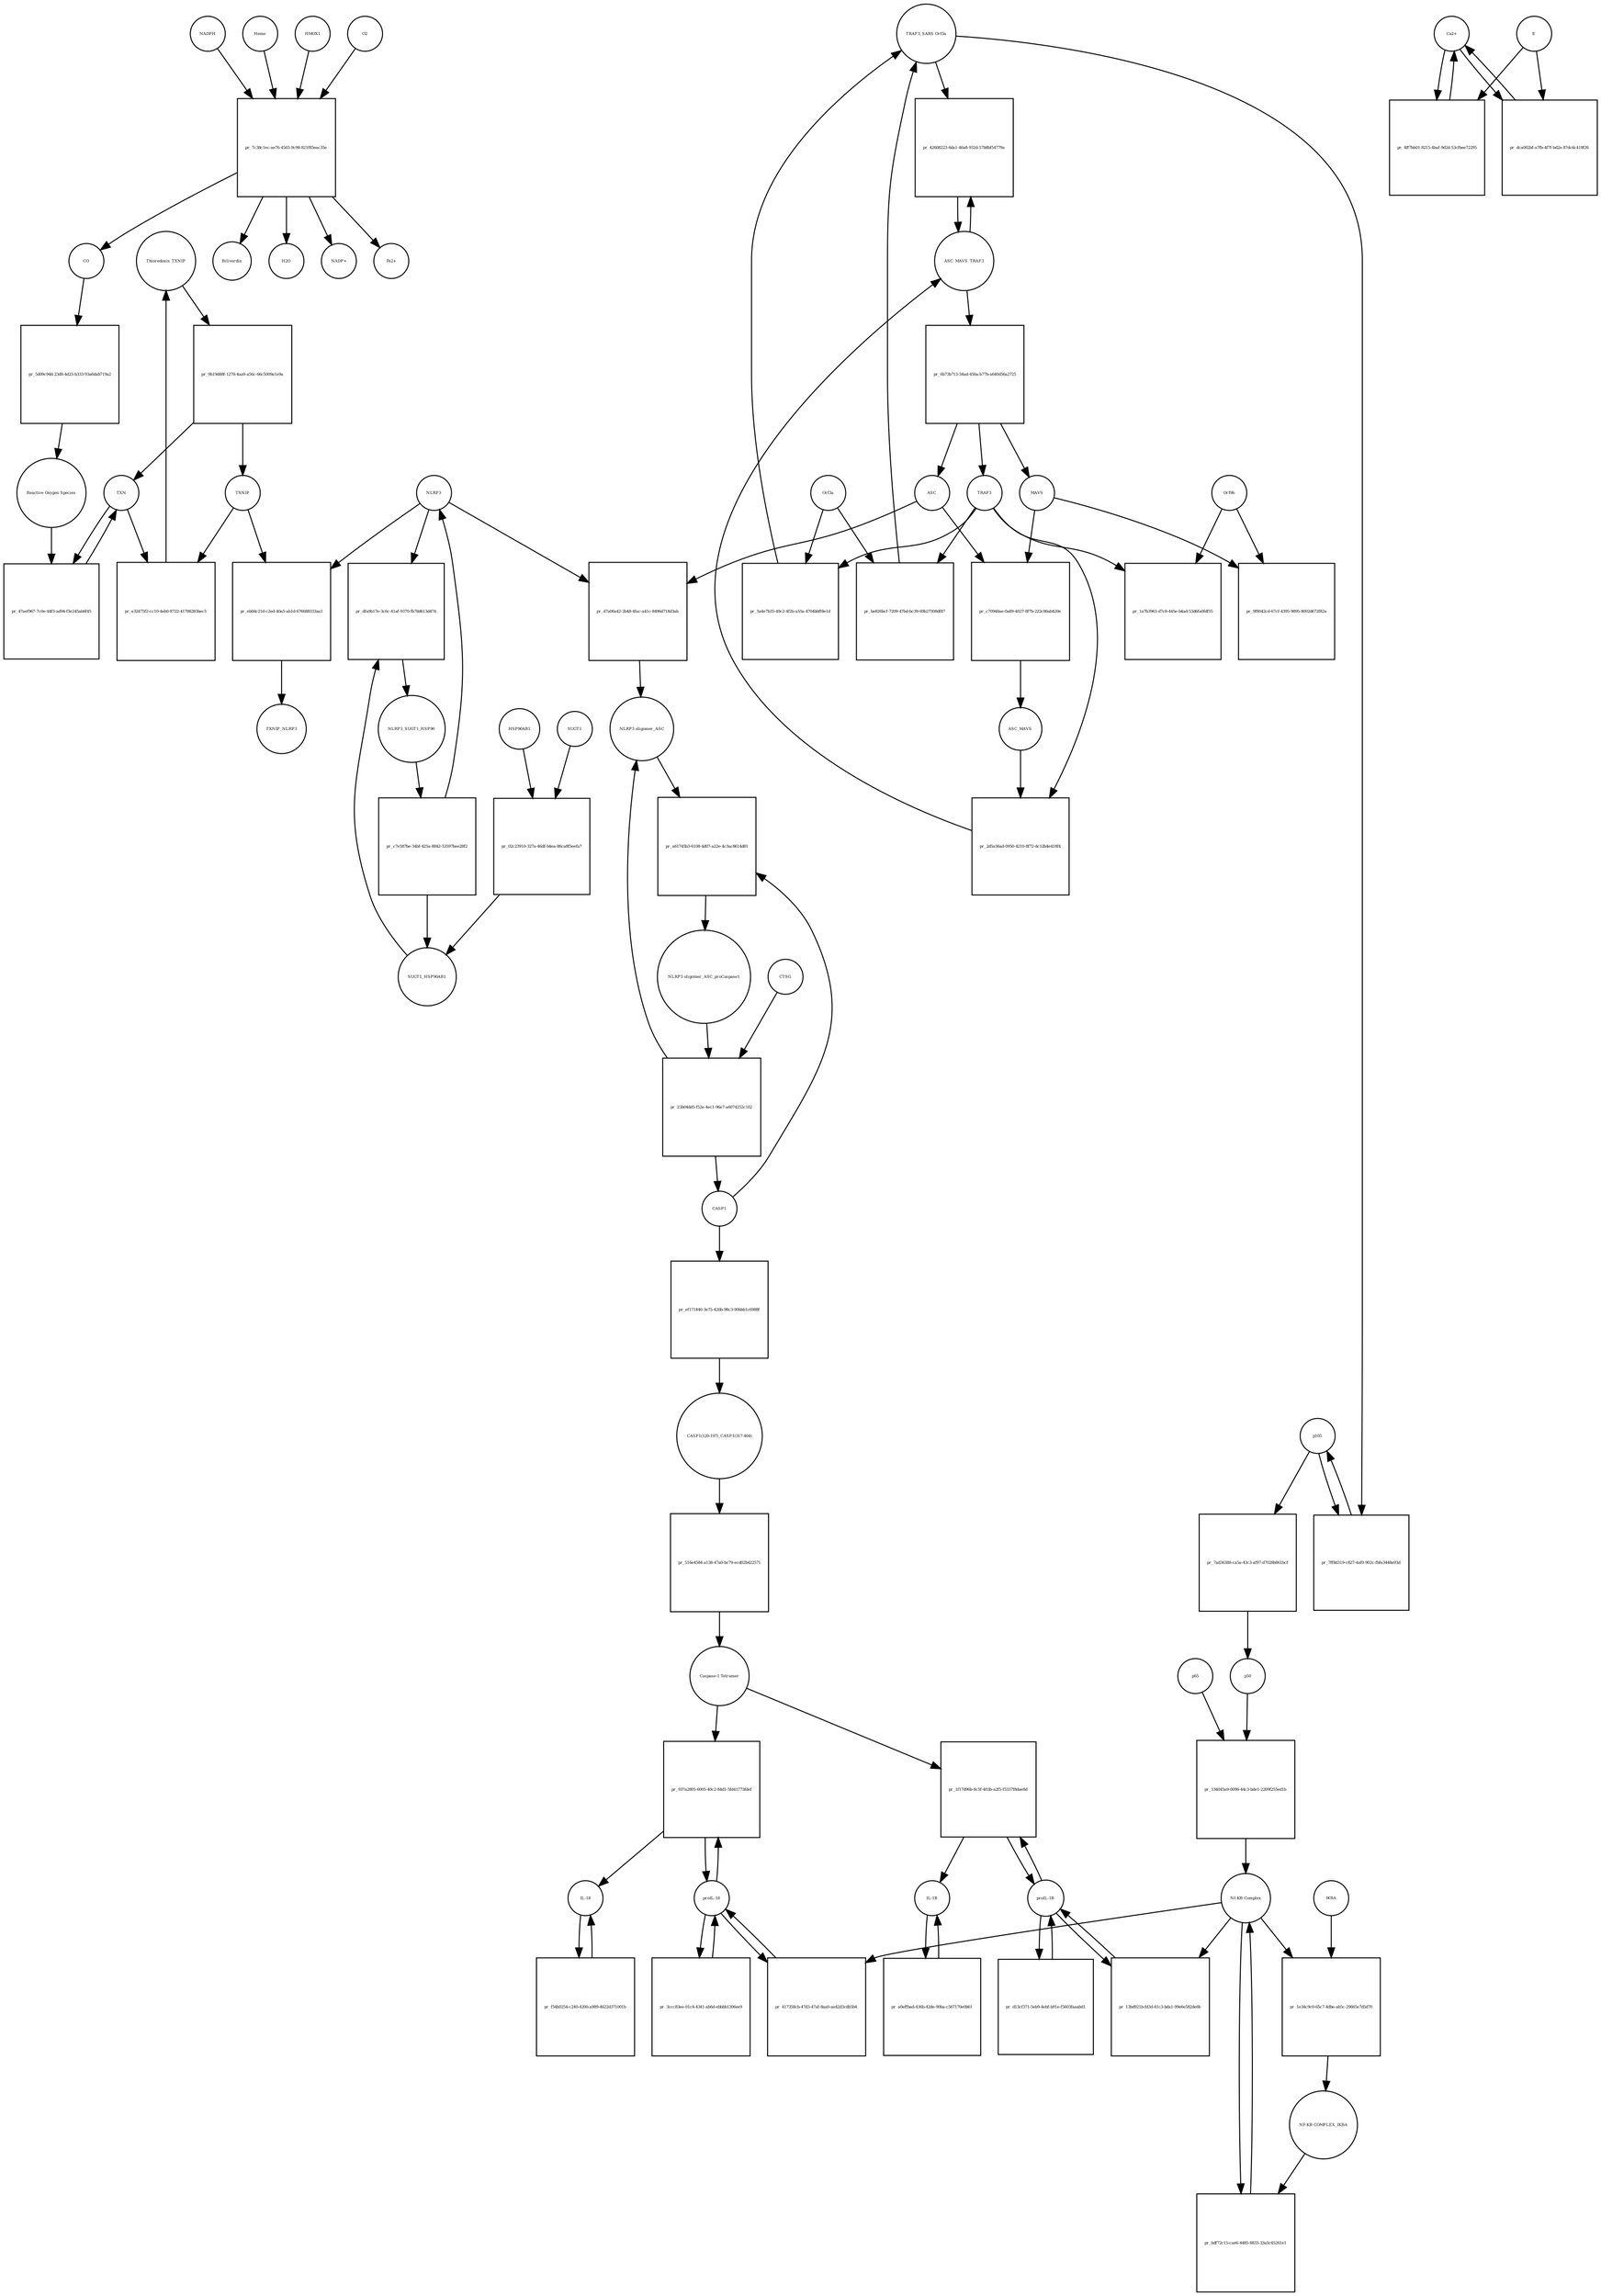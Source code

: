 strict digraph  {
Thioredoxin_TXNIP [annotation="urn_miriam_uniprot_P10599|urn_miriam_uniprot_Q9H3M7", bipartite=0, cls=complex, fontsize=4, label=Thioredoxin_TXNIP, shape=circle];
"pr_9b19d88f-1278-4aa9-a56c-66c5009a1e9a" [annotation="", bipartite=1, cls=process, fontsize=4, label="pr_9b19d88f-1278-4aa9-a56c-66c5009a1e9a", shape=square];
TXNIP [annotation=urn_miriam_uniprot_Q9H3M7, bipartite=0, cls=macromolecule, fontsize=4, label=TXNIP, shape=circle];
TXN [annotation=urn_miriam_uniprot_P10599, bipartite=0, cls=macromolecule, fontsize=4, label=TXN, shape=circle];
"pr_47aef967-7c0e-44f3-ad94-f3e245ab6f45" [annotation="", bipartite=1, cls=process, fontsize=4, label="pr_47aef967-7c0e-44f3-ad94-f3e245ab6f45", shape=square];
"Reactive Oxygen Species" [annotation="urn_miriam_obo.chebi_CHEBI%3A26523", bipartite=0, cls="simple chemical", fontsize=4, label="Reactive Oxygen Species", shape=circle];
"pr_e32475f2-cc10-4eb0-8722-41788283bec5" [annotation="", bipartite=1, cls=process, fontsize=4, label="pr_e32475f2-cc10-4eb0-8722-41788283bec5", shape=square];
HSP90AB1 [annotation=urn_miriam_uniprot_P08238, bipartite=0, cls=macromolecule, fontsize=4, label=HSP90AB1, shape=circle];
"pr_02c23910-327a-46df-b4ea-86ca8f5eefa7" [annotation="", bipartite=1, cls=process, fontsize=4, label="pr_02c23910-327a-46df-b4ea-86ca8f5eefa7", shape=square];
SUGT1 [annotation=urn_miriam_uniprot_Q9Y2Z0, bipartite=0, cls=macromolecule, fontsize=4, label=SUGT1, shape=circle];
SUGT1_HSP90AB1 [annotation="urn_miriam_uniprot_P08238|urn_miriam_uniprot_Q9Y2Z0", bipartite=0, cls=complex, fontsize=4, label=SUGT1_HSP90AB1, shape=circle];
NLRP3 [annotation=urn_miriam_uniprot_Q96P20, bipartite=0, cls=macromolecule, fontsize=4, label=NLRP3, shape=circle];
"pr_eb0dc21d-c2ed-40a5-ab1d-676688333aa1" [annotation="", bipartite=1, cls=process, fontsize=4, label="pr_eb0dc21d-c2ed-40a5-ab1d-676688333aa1", shape=square];
TXNIP_NLRP3 [annotation="urn_miriam_uniprot_Q9H3M7|urn_miriam_uniprot_Q96P20", bipartite=0, cls=complex, fontsize=4, label=TXNIP_NLRP3, shape=circle];
"NLRP3 oligomer_ASC_proCaspase1" [annotation="urn_miriam_uniprot_P29466|urn_miriam_uniprot_Q9ULZ3|urn_miriam_uniprot_Q96P20", bipartite=0, cls=complex, fontsize=4, label="NLRP3 oligomer_ASC_proCaspase1", shape=circle];
"pr_23b04dd5-f52e-4ec1-96e7-a6074252c102" [annotation="", bipartite=1, cls=process, fontsize=4, label="pr_23b04dd5-f52e-4ec1-96e7-a6074252c102", shape=square];
CASP1 [annotation=urn_miriam_uniprot_P29466, bipartite=0, cls=macromolecule, fontsize=4, label=CASP1, shape=circle];
CTSG [annotation=urn_miriam_uniprot_P08311, bipartite=0, cls=macromolecule, fontsize=4, label=CTSG, shape=circle];
"NLRP3 oligomer_ASC" [annotation="urn_miriam_uniprot_Q9ULZ3|urn_miriam_uniprot_Q96P20", bipartite=0, cls=complex, fontsize=4, label="NLRP3 oligomer_ASC", shape=circle];
"pr_ef171440-3e75-426b-98c3-90bbb1c6988f" [annotation="", bipartite=1, cls=process, fontsize=4, label="pr_ef171440-3e75-426b-98c3-90bbb1c6988f", shape=square];
"CASP1(120-197)_CASP1(317-404)" [annotation=urn_miriam_uniprot_P29466, bipartite=0, cls=complex, fontsize=4, label="CASP1(120-197)_CASP1(317-404)", shape=circle];
"pr_516e4584-a138-47a0-bc79-ecd02b422571" [annotation="", bipartite=1, cls=process, fontsize=4, label="pr_516e4584-a138-47a0-bc79-ecd02b422571", shape=square];
"Caspase-1 Tetramer" [annotation=urn_miriam_uniprot_P29466, bipartite=0, cls="complex multimer", fontsize=4, label="Caspase-1 Tetramer", shape=circle];
"proIL-1B" [annotation=urn_miriam_uniprot_P01584, bipartite=0, cls=macromolecule, fontsize=4, label="proIL-1B", shape=circle];
"pr_1f17d96b-8c5f-403b-a2f5-f5337f8dae8d" [annotation="", bipartite=1, cls=process, fontsize=4, label="pr_1f17d96b-8c5f-403b-a2f5-f5337f8dae8d", shape=square];
"IL-1B" [annotation=urn_miriam_uniprot_P01584, bipartite=0, cls=macromolecule, fontsize=4, label="IL-1B", shape=circle];
"pr_a0effbad-436b-42de-90ba-c567170e0b61" [annotation="", bipartite=1, cls="omitted process", fontsize=4, label="pr_a0effbad-436b-42de-90ba-c567170e0b61", shape=square];
"proIL-18" [annotation=urn_miriam_uniprot_Q14116, bipartite=0, cls=macromolecule, fontsize=4, label="proIL-18", shape=circle];
"pr_937a2805-6005-40c2-84d1-5fd41773fdef" [annotation="", bipartite=1, cls=process, fontsize=4, label="pr_937a2805-6005-40c2-84d1-5fd41773fdef", shape=square];
"IL-18" [annotation=urn_miriam_uniprot_Q14116, bipartite=0, cls=macromolecule, fontsize=4, label="IL-18", shape=circle];
"pr_f54b0254-c240-4200-a989-4622d371001b" [annotation="", bipartite=1, cls="omitted process", fontsize=4, label="pr_f54b0254-c240-4200-a989-4622d371001b", shape=square];
"pr_a61745b3-6108-4d07-a22e-4c3ac8614d81" [annotation="", bipartite=1, cls=process, fontsize=4, label="pr_a61745b3-6108-4d07-a22e-4c3ac8614d81", shape=square];
"pr_13bd921b-fd3d-41c3-bda1-99e6e582de6b" [annotation="", bipartite=1, cls=process, fontsize=4, label="pr_13bd921b-fd3d-41c3-bda1-99e6e582de6b", shape=square];
"Nf-KB Complex" [annotation="urn_miriam_uniprot_P19838|urn_miriam_uniprot_Q00653", bipartite=0, cls=complex, fontsize=4, label="Nf-KB Complex", shape=circle];
"pr_417358cb-47d3-47af-8aa0-ae42d3cdb5b4" [annotation="", bipartite=1, cls=process, fontsize=4, label="pr_417358cb-47d3-47af-8aa0-ae42d3cdb5b4", shape=square];
p50 [annotation=urn_miriam_uniprot_P19838, bipartite=0, cls=macromolecule, fontsize=4, label=p50, shape=circle];
"pr_134045a9-0096-44c3-bde1-2209f255ed1b" [annotation="", bipartite=1, cls=process, fontsize=4, label="pr_134045a9-0096-44c3-bde1-2209f255ed1b", shape=square];
p65 [annotation=urn_miriam_uniprot_Q00653, bipartite=0, cls=macromolecule, fontsize=4, label=p65, shape=circle];
Orf3a [annotation="urn_miriam_uniprot_P59632|urn_miriam_taxonomy_694009", bipartite=0, cls=macromolecule, fontsize=4, label=Orf3a, shape=circle];
"pr_be826bcf-7209-47bd-bc39-69b27308df87" [annotation="", bipartite=1, cls=process, fontsize=4, label="pr_be826bcf-7209-47bd-bc39-69b27308df87", shape=square];
TRAF3 [annotation=urn_miriam_uniprot_Q13114, bipartite=0, cls=macromolecule, fontsize=4, label=TRAF3, shape=circle];
"TRAF3_SARS Orf3a" [annotation="urn_miriam_uniprot_P59632|urn_miriam_uniprot_Q13114|urn_miriam_taxonomy_694009", bipartite=0, cls=complex, fontsize=4, label="TRAF3_SARS Orf3a", shape=circle];
p105 [annotation=urn_miriam_uniprot_P19838, bipartite=0, cls=macromolecule, fontsize=4, label=p105, shape=circle];
"pr_7ad36388-ca5a-43c3-af97-d7028b861bcf" [annotation="", bipartite=1, cls="omitted process", fontsize=4, label="pr_7ad36388-ca5a-43c3-af97-d7028b861bcf", shape=square];
ASC [annotation=urn_miriam_uniprot_Q9ULZ3, bipartite=0, cls=macromolecule, fontsize=4, label=ASC, shape=circle];
"pr_d7a06a42-2b48-4fac-a41c-8496d718d3ab" [annotation="", bipartite=1, cls=process, fontsize=4, label="pr_d7a06a42-2b48-4fac-a41c-8496d718d3ab", shape=square];
IKBA [annotation="", bipartite=0, cls=macromolecule, fontsize=4, label=IKBA, shape=circle];
"pr_1e34c9c0-65c7-4dbe-ab5c-29665e7d5d70" [annotation="", bipartite=1, cls=process, fontsize=4, label="pr_1e34c9c0-65c7-4dbe-ab5c-29665e7d5d70", shape=square];
"NF-KB COMPLEX_IKBA" [annotation=urn_miriam_uniprot_P19838, bipartite=0, cls=complex, fontsize=4, label="NF-KB COMPLEX_IKBA", shape=circle];
"pr_bdf72c15-cae6-4485-8833-33a5c45261e1" [annotation="", bipartite=1, cls=process, fontsize=4, label="pr_bdf72c15-cae6-4485-8833-33a5c45261e1", shape=square];
NLRP3_SUGT1_HSP90 [annotation="urn_miriam_uniprot_P08238|urn_miriam_uniprot_Q96P20|urn_miriam_uniprot_Q9Y2Z0", bipartite=0, cls=complex, fontsize=4, label=NLRP3_SUGT1_HSP90, shape=circle];
"pr_c7e587be-34bf-425a-8842-53597bee28f2" [annotation="", bipartite=1, cls="omitted process", fontsize=4, label="pr_c7e587be-34bf-425a-8842-53597bee28f2", shape=square];
"pr_c70948ae-0a89-4027-8f7b-222c86ab420e" [annotation="", bipartite=1, cls=process, fontsize=4, label="pr_c70948ae-0a89-4027-8f7b-222c86ab420e", shape=square];
ASC_MAVS [annotation=urn_miriam_uniprot_Q9ULZ3, bipartite=0, cls=complex, fontsize=4, label=ASC_MAVS, shape=circle];
MAVS [annotation=urn_miriam_uniprot_Q7Z434, bipartite=0, cls=macromolecule, fontsize=4, label=MAVS, shape=circle];
"pr_2d5a56ad-0950-4210-8f72-dc12b4e418f4" [annotation="", bipartite=1, cls=process, fontsize=4, label="pr_2d5a56ad-0950-4210-8f72-dc12b4e418f4", shape=square];
ASC_MAVS_TRAF3 [annotation="urn_miriam_pubmed_25847972|urn_miriam_uniprot_Q9ULZ3|urn_miriam_uniprot_Q13114", bipartite=0, cls=complex, fontsize=4, label=ASC_MAVS_TRAF3, shape=circle];
"pr_6b73b713-34ad-456a-b77b-a640d56a2725" [annotation="", bipartite=1, cls=process, fontsize=4, label="pr_6b73b713-34ad-456a-b77b-a640d56a2725", shape=square];
"pr_42608223-6da1-46a8-932d-57b8bf54779a" [annotation="", bipartite=1, cls="omitted process", fontsize=4, label="pr_42608223-6da1-46a8-932d-57b8bf54779a", shape=square];
"pr_dfa9b17e-3c6c-41af-9370-fb78d613d474" [annotation="", bipartite=1, cls=process, fontsize=4, label="pr_dfa9b17e-3c6c-41af-9370-fb78d613d474", shape=square];
"pr_d13cf371-5eb9-4ebf-b91e-f5603faaabd1" [annotation="", bipartite=1, cls=process, fontsize=4, label="pr_d13cf371-5eb9-4ebf-b91e-f5603faaabd1", shape=square];
"pr_3ccc83ee-01c4-4341-ab6d-ebbbb1306ee9" [annotation="", bipartite=1, cls=process, fontsize=4, label="pr_3ccc83ee-01c4-4341-ab6d-ebbbb1306ee9", shape=square];
"Ca2+" [annotation="urn_miriam_obo.chebi_CHEBI%3A29108", bipartite=0, cls="simple chemical", fontsize=4, label="Ca2+", shape=circle];
"pr_4ff7bb01-8215-4baf-9d2d-53cfbee72295" [annotation="", bipartite=1, cls=process, fontsize=4, label="pr_4ff7bb01-8215-4baf-9d2d-53cfbee72295", shape=square];
E [annotation="urn_miriam_uniprot_P59637|urn_miriam_taxonomy_694009", bipartite=0, cls=macromolecule, fontsize=4, label=E, shape=circle];
"pr_dca002bf-a7fb-4f7f-bd2a-87dc6c418f26" [annotation="", bipartite=1, cls=process, fontsize=4, label="pr_dca002bf-a7fb-4f7f-bd2a-87dc6c418f26", shape=square];
"pr_5a4e7b35-49c2-4f2b-a55a-4704bbff8e1d" [annotation="", bipartite=1, cls=process, fontsize=4, label="pr_5a4e7b35-49c2-4f2b-a55a-4704bbff8e1d", shape=square];
"pr_7ff8d319-c827-4af0-902c-fbfe3448e93d" [annotation="", bipartite=1, cls="omitted process", fontsize=4, label="pr_7ff8d319-c827-4af0-902c-fbfe3448e93d", shape=square];
Heme [annotation="urn_miriam_obo.chebi_CHEBI%3A30413", bipartite=0, cls="simple chemical", fontsize=4, label=Heme, shape=circle];
"pr_7c38c1ec-ae76-4565-9c98-821f85eac35e" [annotation="", bipartite=1, cls=process, fontsize=4, label="pr_7c38c1ec-ae76-4565-9c98-821f85eac35e", shape=square];
Biliverdin [annotation="urn_miriam_obo.chebi_CHEBI%3A17033", bipartite=0, cls="simple chemical", fontsize=4, label=Biliverdin, shape=circle];
HMOX1 [annotation=urn_miriam_uniprot_P09601, bipartite=0, cls=macromolecule, fontsize=4, label=HMOX1, shape=circle];
O2 [annotation="urn_miriam_obo.chebi_CHEBI%3A15379", bipartite=0, cls="simple chemical", fontsize=4, label=O2, shape=circle];
NADPH [annotation="urn_miriam_obo.chebi_CHEBI%3A16474", bipartite=0, cls="simple chemical", fontsize=4, label=NADPH, shape=circle];
H2O [annotation="urn_miriam_obo.chebi_CHEBI%3A15377", bipartite=0, cls="simple chemical", fontsize=4, label=H2O, shape=circle];
"NADP+" [annotation="urn_miriam_obo.chebi_CHEBI%3A18009", bipartite=0, cls="simple chemical", fontsize=4, label="NADP+", shape=circle];
CO [annotation="urn_miriam_obo.chebi_CHEBI%3A17245", bipartite=0, cls="simple chemical", fontsize=4, label=CO, shape=circle];
"Fe2+" [annotation="urn_miriam_obo.chebi_CHEBI%3A29033", bipartite=0, cls="simple chemical", fontsize=4, label="Fe2+", shape=circle];
"pr_5d09c94d-23d8-4d23-b333-93a6dab719a2" [annotation="", bipartite=1, cls=process, fontsize=4, label="pr_5d09c94d-23d8-4d23-b333-93a6dab719a2", shape=square];
"pr_9f8042cd-67cf-4395-9895-8092d672f82a" [annotation="", bipartite=1, cls=process, fontsize=4, label="pr_9f8042cd-67cf-4395-9895-8092d672f82a", shape=square];
Orf9b [annotation="urn_miriam_taxonomy_694009|urn_miriam_uniprot_P59636", bipartite=0, cls=macromolecule, fontsize=4, label=Orf9b, shape=circle];
"pr_1a7b3963-d7c8-445e-b4ad-53d6fa0fdf55" [annotation="", bipartite=1, cls=process, fontsize=4, label="pr_1a7b3963-d7c8-445e-b4ad-53d6fa0fdf55", shape=square];
Thioredoxin_TXNIP -> "pr_9b19d88f-1278-4aa9-a56c-66c5009a1e9a"  [annotation="", interaction_type=consumption];
"pr_9b19d88f-1278-4aa9-a56c-66c5009a1e9a" -> TXNIP  [annotation="", interaction_type=production];
"pr_9b19d88f-1278-4aa9-a56c-66c5009a1e9a" -> TXN  [annotation="", interaction_type=production];
TXNIP -> "pr_e32475f2-cc10-4eb0-8722-41788283bec5"  [annotation="", interaction_type=consumption];
TXNIP -> "pr_eb0dc21d-c2ed-40a5-ab1d-676688333aa1"  [annotation="", interaction_type=consumption];
TXN -> "pr_47aef967-7c0e-44f3-ad94-f3e245ab6f45"  [annotation="", interaction_type=consumption];
TXN -> "pr_e32475f2-cc10-4eb0-8722-41788283bec5"  [annotation="", interaction_type=consumption];
"pr_47aef967-7c0e-44f3-ad94-f3e245ab6f45" -> TXN  [annotation="", interaction_type=production];
"Reactive Oxygen Species" -> "pr_47aef967-7c0e-44f3-ad94-f3e245ab6f45"  [annotation="", interaction_type="necessary stimulation"];
"pr_e32475f2-cc10-4eb0-8722-41788283bec5" -> Thioredoxin_TXNIP  [annotation="", interaction_type=production];
HSP90AB1 -> "pr_02c23910-327a-46df-b4ea-86ca8f5eefa7"  [annotation="", interaction_type=consumption];
"pr_02c23910-327a-46df-b4ea-86ca8f5eefa7" -> SUGT1_HSP90AB1  [annotation="", interaction_type=production];
SUGT1 -> "pr_02c23910-327a-46df-b4ea-86ca8f5eefa7"  [annotation="", interaction_type=consumption];
SUGT1_HSP90AB1 -> "pr_dfa9b17e-3c6c-41af-9370-fb78d613d474"  [annotation="", interaction_type=consumption];
NLRP3 -> "pr_eb0dc21d-c2ed-40a5-ab1d-676688333aa1"  [annotation="", interaction_type=consumption];
NLRP3 -> "pr_d7a06a42-2b48-4fac-a41c-8496d718d3ab"  [annotation="", interaction_type=consumption];
NLRP3 -> "pr_dfa9b17e-3c6c-41af-9370-fb78d613d474"  [annotation="", interaction_type=consumption];
"pr_eb0dc21d-c2ed-40a5-ab1d-676688333aa1" -> TXNIP_NLRP3  [annotation="", interaction_type=production];
"NLRP3 oligomer_ASC_proCaspase1" -> "pr_23b04dd5-f52e-4ec1-96e7-a6074252c102"  [annotation="", interaction_type=consumption];
"pr_23b04dd5-f52e-4ec1-96e7-a6074252c102" -> CASP1  [annotation="", interaction_type=production];
"pr_23b04dd5-f52e-4ec1-96e7-a6074252c102" -> "NLRP3 oligomer_ASC"  [annotation="", interaction_type=production];
CASP1 -> "pr_ef171440-3e75-426b-98c3-90bbb1c6988f"  [annotation="", interaction_type=consumption];
CASP1 -> "pr_a61745b3-6108-4d07-a22e-4c3ac8614d81"  [annotation="", interaction_type=consumption];
CTSG -> "pr_23b04dd5-f52e-4ec1-96e7-a6074252c102"  [annotation="", interaction_type=catalysis];
"NLRP3 oligomer_ASC" -> "pr_a61745b3-6108-4d07-a22e-4c3ac8614d81"  [annotation="", interaction_type=consumption];
"pr_ef171440-3e75-426b-98c3-90bbb1c6988f" -> "CASP1(120-197)_CASP1(317-404)"  [annotation="", interaction_type=production];
"CASP1(120-197)_CASP1(317-404)" -> "pr_516e4584-a138-47a0-bc79-ecd02b422571"  [annotation="", interaction_type=consumption];
"pr_516e4584-a138-47a0-bc79-ecd02b422571" -> "Caspase-1 Tetramer"  [annotation="", interaction_type=production];
"Caspase-1 Tetramer" -> "pr_1f17d96b-8c5f-403b-a2f5-f5337f8dae8d"  [annotation="", interaction_type=catalysis];
"Caspase-1 Tetramer" -> "pr_937a2805-6005-40c2-84d1-5fd41773fdef"  [annotation="", interaction_type=catalysis];
"proIL-1B" -> "pr_1f17d96b-8c5f-403b-a2f5-f5337f8dae8d"  [annotation="", interaction_type=consumption];
"proIL-1B" -> "pr_13bd921b-fd3d-41c3-bda1-99e6e582de6b"  [annotation="", interaction_type=consumption];
"proIL-1B" -> "pr_d13cf371-5eb9-4ebf-b91e-f5603faaabd1"  [annotation="", interaction_type=consumption];
"pr_1f17d96b-8c5f-403b-a2f5-f5337f8dae8d" -> "IL-1B"  [annotation="", interaction_type=production];
"pr_1f17d96b-8c5f-403b-a2f5-f5337f8dae8d" -> "proIL-1B"  [annotation="", interaction_type=production];
"IL-1B" -> "pr_a0effbad-436b-42de-90ba-c567170e0b61"  [annotation="", interaction_type=consumption];
"pr_a0effbad-436b-42de-90ba-c567170e0b61" -> "IL-1B"  [annotation="", interaction_type=production];
"proIL-18" -> "pr_937a2805-6005-40c2-84d1-5fd41773fdef"  [annotation="", interaction_type=consumption];
"proIL-18" -> "pr_417358cb-47d3-47af-8aa0-ae42d3cdb5b4"  [annotation="", interaction_type=consumption];
"proIL-18" -> "pr_3ccc83ee-01c4-4341-ab6d-ebbbb1306ee9"  [annotation="", interaction_type=consumption];
"pr_937a2805-6005-40c2-84d1-5fd41773fdef" -> "IL-18"  [annotation="", interaction_type=production];
"pr_937a2805-6005-40c2-84d1-5fd41773fdef" -> "proIL-18"  [annotation="", interaction_type=production];
"IL-18" -> "pr_f54b0254-c240-4200-a989-4622d371001b"  [annotation="", interaction_type=consumption];
"pr_f54b0254-c240-4200-a989-4622d371001b" -> "IL-18"  [annotation="", interaction_type=production];
"pr_a61745b3-6108-4d07-a22e-4c3ac8614d81" -> "NLRP3 oligomer_ASC_proCaspase1"  [annotation="", interaction_type=production];
"pr_13bd921b-fd3d-41c3-bda1-99e6e582de6b" -> "proIL-1B"  [annotation="", interaction_type=production];
"Nf-KB Complex" -> "pr_13bd921b-fd3d-41c3-bda1-99e6e582de6b"  [annotation=urn_miriam_pubmed_31034780, interaction_type=catalysis];
"Nf-KB Complex" -> "pr_417358cb-47d3-47af-8aa0-ae42d3cdb5b4"  [annotation=urn_miriam_pubmed_31034780, interaction_type=catalysis];
"Nf-KB Complex" -> "pr_1e34c9c0-65c7-4dbe-ab5c-29665e7d5d70"  [annotation="", interaction_type=consumption];
"Nf-KB Complex" -> "pr_bdf72c15-cae6-4485-8833-33a5c45261e1"  [annotation="", interaction_type=consumption];
"pr_417358cb-47d3-47af-8aa0-ae42d3cdb5b4" -> "proIL-18"  [annotation="", interaction_type=production];
p50 -> "pr_134045a9-0096-44c3-bde1-2209f255ed1b"  [annotation="", interaction_type=consumption];
"pr_134045a9-0096-44c3-bde1-2209f255ed1b" -> "Nf-KB Complex"  [annotation="", interaction_type=production];
p65 -> "pr_134045a9-0096-44c3-bde1-2209f255ed1b"  [annotation="", interaction_type=consumption];
Orf3a -> "pr_be826bcf-7209-47bd-bc39-69b27308df87"  [annotation="", interaction_type=consumption];
Orf3a -> "pr_5a4e7b35-49c2-4f2b-a55a-4704bbff8e1d"  [annotation="", interaction_type=consumption];
"pr_be826bcf-7209-47bd-bc39-69b27308df87" -> "TRAF3_SARS Orf3a"  [annotation="", interaction_type=production];
TRAF3 -> "pr_be826bcf-7209-47bd-bc39-69b27308df87"  [annotation="", interaction_type=consumption];
TRAF3 -> "pr_2d5a56ad-0950-4210-8f72-dc12b4e418f4"  [annotation="", interaction_type=consumption];
TRAF3 -> "pr_5a4e7b35-49c2-4f2b-a55a-4704bbff8e1d"  [annotation="", interaction_type=consumption];
TRAF3 -> "pr_1a7b3963-d7c8-445e-b4ad-53d6fa0fdf55"  [annotation="", interaction_type=consumption];
"TRAF3_SARS Orf3a" -> "pr_42608223-6da1-46a8-932d-57b8bf54779a"  [annotation="urn_miriam_pubmed_25847972|urn_miriam_pubmed_31034780|urn_miriam_taxonomy_9606", interaction_type=catalysis];
"TRAF3_SARS Orf3a" -> "pr_7ff8d319-c827-4af0-902c-fbfe3448e93d"  [annotation="urn_miriam_pubmed_31034780|urn_miriam_taxonomy_9606", interaction_type=catalysis];
p105 -> "pr_7ad36388-ca5a-43c3-af97-d7028b861bcf"  [annotation="", interaction_type=consumption];
p105 -> "pr_7ff8d319-c827-4af0-902c-fbfe3448e93d"  [annotation="", interaction_type=consumption];
"pr_7ad36388-ca5a-43c3-af97-d7028b861bcf" -> p50  [annotation="", interaction_type=production];
ASC -> "pr_d7a06a42-2b48-4fac-a41c-8496d718d3ab"  [annotation="", interaction_type=consumption];
ASC -> "pr_c70948ae-0a89-4027-8f7b-222c86ab420e"  [annotation="", interaction_type=consumption];
"pr_d7a06a42-2b48-4fac-a41c-8496d718d3ab" -> "NLRP3 oligomer_ASC"  [annotation="", interaction_type=production];
IKBA -> "pr_1e34c9c0-65c7-4dbe-ab5c-29665e7d5d70"  [annotation="", interaction_type=consumption];
"pr_1e34c9c0-65c7-4dbe-ab5c-29665e7d5d70" -> "NF-KB COMPLEX_IKBA"  [annotation="", interaction_type=production];
"NF-KB COMPLEX_IKBA" -> "pr_bdf72c15-cae6-4485-8833-33a5c45261e1"  [annotation="", interaction_type=inhibition];
"pr_bdf72c15-cae6-4485-8833-33a5c45261e1" -> "Nf-KB Complex"  [annotation="", interaction_type=production];
NLRP3_SUGT1_HSP90 -> "pr_c7e587be-34bf-425a-8842-53597bee28f2"  [annotation="", interaction_type=consumption];
"pr_c7e587be-34bf-425a-8842-53597bee28f2" -> NLRP3  [annotation="", interaction_type=production];
"pr_c7e587be-34bf-425a-8842-53597bee28f2" -> SUGT1_HSP90AB1  [annotation="", interaction_type=production];
"pr_c70948ae-0a89-4027-8f7b-222c86ab420e" -> ASC_MAVS  [annotation="", interaction_type=production];
ASC_MAVS -> "pr_2d5a56ad-0950-4210-8f72-dc12b4e418f4"  [annotation="", interaction_type=consumption];
MAVS -> "pr_c70948ae-0a89-4027-8f7b-222c86ab420e"  [annotation="", interaction_type=consumption];
MAVS -> "pr_9f8042cd-67cf-4395-9895-8092d672f82a"  [annotation="", interaction_type=consumption];
"pr_2d5a56ad-0950-4210-8f72-dc12b4e418f4" -> ASC_MAVS_TRAF3  [annotation="", interaction_type=production];
ASC_MAVS_TRAF3 -> "pr_6b73b713-34ad-456a-b77b-a640d56a2725"  [annotation="", interaction_type=consumption];
ASC_MAVS_TRAF3 -> "pr_42608223-6da1-46a8-932d-57b8bf54779a"  [annotation="", interaction_type=consumption];
"pr_6b73b713-34ad-456a-b77b-a640d56a2725" -> ASC  [annotation="", interaction_type=production];
"pr_6b73b713-34ad-456a-b77b-a640d56a2725" -> TRAF3  [annotation="", interaction_type=production];
"pr_6b73b713-34ad-456a-b77b-a640d56a2725" -> MAVS  [annotation="", interaction_type=production];
"pr_42608223-6da1-46a8-932d-57b8bf54779a" -> ASC_MAVS_TRAF3  [annotation="", interaction_type=production];
"pr_dfa9b17e-3c6c-41af-9370-fb78d613d474" -> NLRP3_SUGT1_HSP90  [annotation="", interaction_type=production];
"pr_d13cf371-5eb9-4ebf-b91e-f5603faaabd1" -> "proIL-1B"  [annotation="", interaction_type=production];
"pr_3ccc83ee-01c4-4341-ab6d-ebbbb1306ee9" -> "proIL-18"  [annotation="", interaction_type=production];
"Ca2+" -> "pr_4ff7bb01-8215-4baf-9d2d-53cfbee72295"  [annotation="", interaction_type=consumption];
"Ca2+" -> "pr_dca002bf-a7fb-4f7f-bd2a-87dc6c418f26"  [annotation="", interaction_type=consumption];
"pr_4ff7bb01-8215-4baf-9d2d-53cfbee72295" -> "Ca2+"  [annotation="", interaction_type=production];
E -> "pr_4ff7bb01-8215-4baf-9d2d-53cfbee72295"  [annotation="urn_miriam_pubmed_26331680|urn_miriam_doi_10.1016%2Fj.bbrc.2020.05.206|urn_miriam_taxonomy_392815", interaction_type=catalysis];
E -> "pr_dca002bf-a7fb-4f7f-bd2a-87dc6c418f26"  [annotation="urn_miriam_pubmed_26331680|urn_miriam_doi_10.1016%2Fj.bbrc.2020.05.206|urn_miriam_taxonomy_392815", interaction_type=catalysis];
"pr_dca002bf-a7fb-4f7f-bd2a-87dc6c418f26" -> "Ca2+"  [annotation="", interaction_type=production];
"pr_5a4e7b35-49c2-4f2b-a55a-4704bbff8e1d" -> "TRAF3_SARS Orf3a"  [annotation="", interaction_type=production];
"pr_7ff8d319-c827-4af0-902c-fbfe3448e93d" -> p105  [annotation="", interaction_type=production];
Heme -> "pr_7c38c1ec-ae76-4565-9c98-821f85eac35e"  [annotation="", interaction_type=consumption];
"pr_7c38c1ec-ae76-4565-9c98-821f85eac35e" -> Biliverdin  [annotation="", interaction_type=production];
"pr_7c38c1ec-ae76-4565-9c98-821f85eac35e" -> H2O  [annotation="", interaction_type=production];
"pr_7c38c1ec-ae76-4565-9c98-821f85eac35e" -> "NADP+"  [annotation="", interaction_type=production];
"pr_7c38c1ec-ae76-4565-9c98-821f85eac35e" -> CO  [annotation="", interaction_type=production];
"pr_7c38c1ec-ae76-4565-9c98-821f85eac35e" -> "Fe2+"  [annotation="", interaction_type=production];
HMOX1 -> "pr_7c38c1ec-ae76-4565-9c98-821f85eac35e"  [annotation="", interaction_type=catalysis];
O2 -> "pr_7c38c1ec-ae76-4565-9c98-821f85eac35e"  [annotation="", interaction_type=consumption];
NADPH -> "pr_7c38c1ec-ae76-4565-9c98-821f85eac35e"  [annotation="", interaction_type=consumption];
CO -> "pr_5d09c94d-23d8-4d23-b333-93a6dab719a2"  [annotation="urn_miriam_pubmed_28356568|urn_miriam_pubmed_25770182", interaction_type=inhibition];
"pr_5d09c94d-23d8-4d23-b333-93a6dab719a2" -> "Reactive Oxygen Species"  [annotation="", interaction_type=production];
Orf9b -> "pr_9f8042cd-67cf-4395-9895-8092d672f82a"  [annotation="urn_miriam_doi_10.4049%2Fjimmunol.1303196", interaction_type=catalysis];
Orf9b -> "pr_1a7b3963-d7c8-445e-b4ad-53d6fa0fdf55"  [annotation="urn_miriam_doi_10.4049%2Fjimmunol.1303196", interaction_type=catalysis];
}
